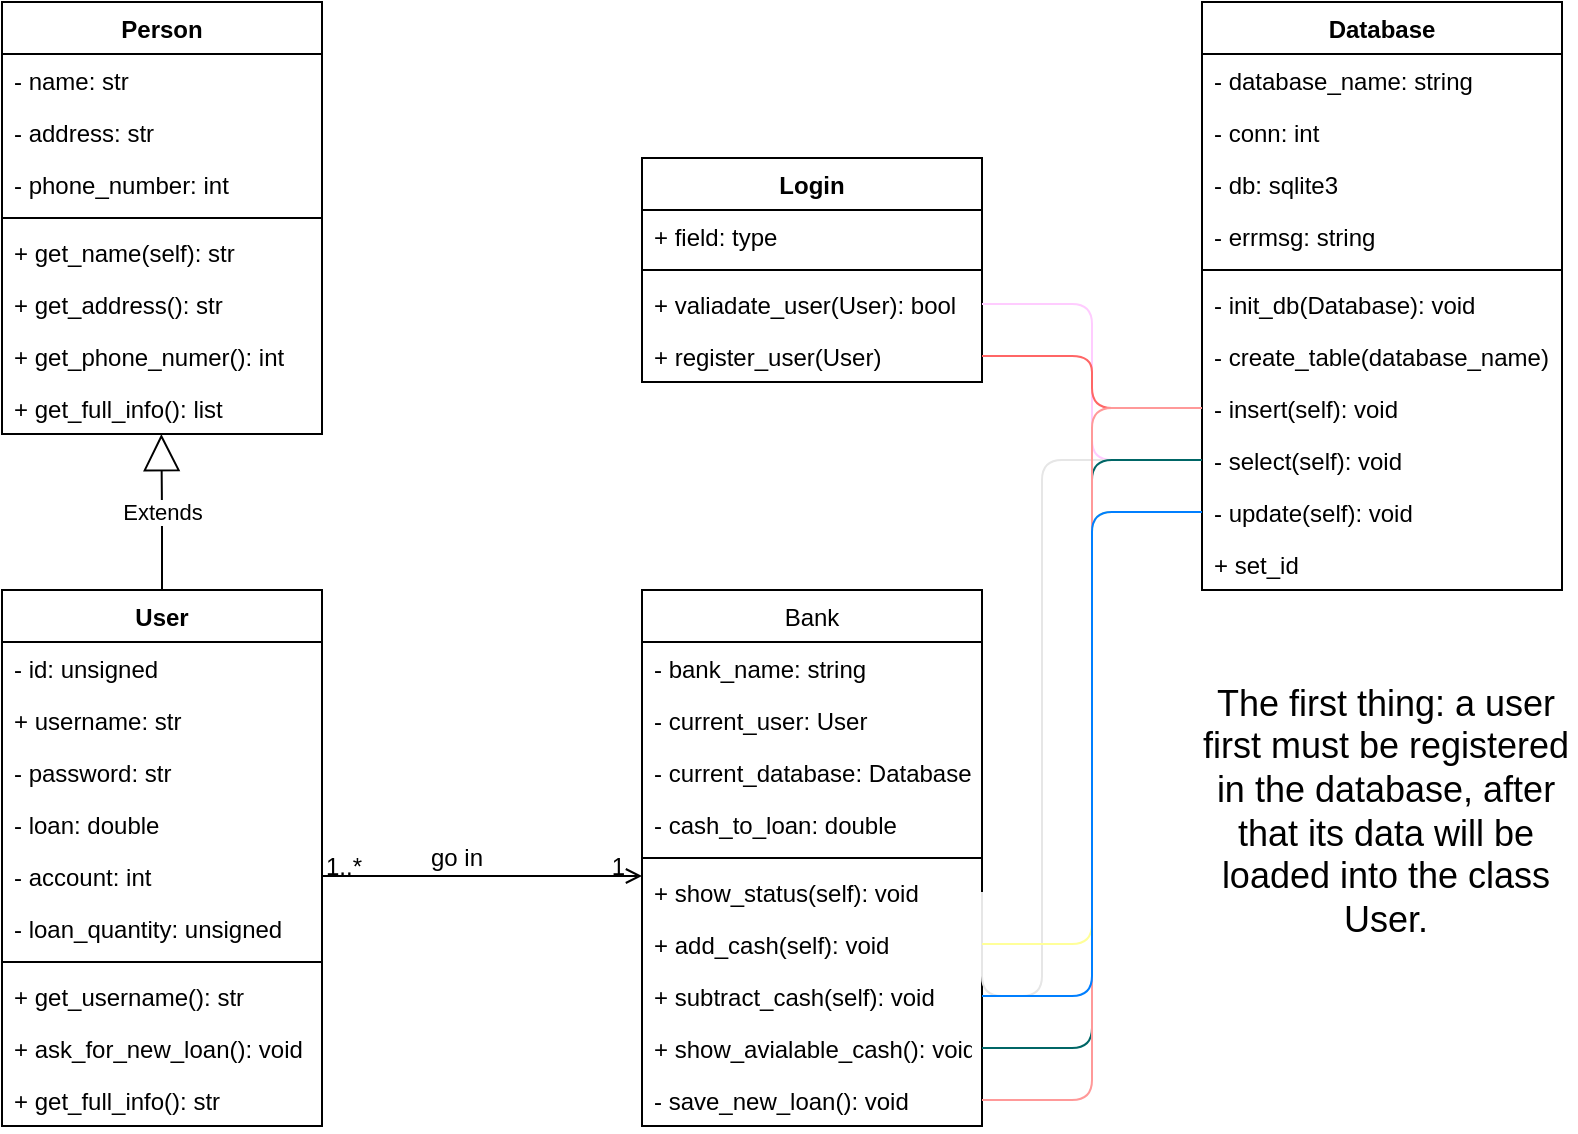 <mxfile>
    <diagram id="C5RBs43oDa-KdzZeNtuy" name="UML">
        <mxGraphModel dx="1054" dy="465" grid="1" gridSize="10" guides="1" tooltips="1" connect="1" arrows="1" fold="1" page="1" pageScale="1" pageWidth="827" pageHeight="1169" math="0" shadow="0">
            <root>
                <mxCell id="WIyWlLk6GJQsqaUBKTNV-0"/>
                <mxCell id="WIyWlLk6GJQsqaUBKTNV-1" parent="WIyWlLk6GJQsqaUBKTNV-0"/>
                <mxCell id="zkfFHV4jXpPFQw0GAbJ--17" value="Bank" style="swimlane;fontStyle=0;align=center;verticalAlign=top;childLayout=stackLayout;horizontal=1;startSize=26;horizontalStack=0;resizeParent=1;resizeLast=0;collapsible=1;marginBottom=0;rounded=0;shadow=0;strokeWidth=1;" parent="WIyWlLk6GJQsqaUBKTNV-1" vertex="1">
                    <mxGeometry x="360" y="334" width="170" height="268" as="geometry">
                        <mxRectangle x="550" y="140" width="160" height="26" as="alternateBounds"/>
                    </mxGeometry>
                </mxCell>
                <mxCell id="zkfFHV4jXpPFQw0GAbJ--18" value="- bank_name: string" style="text;align=left;verticalAlign=top;spacingLeft=4;spacingRight=4;overflow=hidden;rotatable=0;points=[[0,0.5],[1,0.5]];portConstraint=eastwest;" parent="zkfFHV4jXpPFQw0GAbJ--17" vertex="1">
                    <mxGeometry y="26" width="170" height="26" as="geometry"/>
                </mxCell>
                <mxCell id="zkfFHV4jXpPFQw0GAbJ--19" value="- current_user: User" style="text;align=left;verticalAlign=top;spacingLeft=4;spacingRight=4;overflow=hidden;rotatable=0;points=[[0,0.5],[1,0.5]];portConstraint=eastwest;rounded=0;shadow=0;html=0;" parent="zkfFHV4jXpPFQw0GAbJ--17" vertex="1">
                    <mxGeometry y="52" width="170" height="26" as="geometry"/>
                </mxCell>
                <mxCell id="34" value="- current_database: Database" style="text;strokeColor=none;fillColor=none;align=left;verticalAlign=top;spacingLeft=4;spacingRight=4;overflow=hidden;rotatable=0;points=[[0,0.5],[1,0.5]];portConstraint=eastwest;" vertex="1" parent="zkfFHV4jXpPFQw0GAbJ--17">
                    <mxGeometry y="78" width="170" height="26" as="geometry"/>
                </mxCell>
                <mxCell id="zkfFHV4jXpPFQw0GAbJ--20" value="- cash_to_loan: double" style="text;align=left;verticalAlign=top;spacingLeft=4;spacingRight=4;overflow=hidden;rotatable=0;points=[[0,0.5],[1,0.5]];portConstraint=eastwest;rounded=0;shadow=0;html=0;" parent="zkfFHV4jXpPFQw0GAbJ--17" vertex="1">
                    <mxGeometry y="104" width="170" height="26" as="geometry"/>
                </mxCell>
                <mxCell id="zkfFHV4jXpPFQw0GAbJ--23" value="" style="line;html=1;strokeWidth=1;align=left;verticalAlign=middle;spacingTop=-1;spacingLeft=3;spacingRight=3;rotatable=0;labelPosition=right;points=[];portConstraint=eastwest;" parent="zkfFHV4jXpPFQw0GAbJ--17" vertex="1">
                    <mxGeometry y="130" width="170" height="8" as="geometry"/>
                </mxCell>
                <mxCell id="3" value="+ show_status(self): void" style="text;strokeColor=none;fillColor=none;align=left;verticalAlign=top;spacingLeft=4;spacingRight=4;overflow=hidden;rotatable=0;points=[[0,0.5],[1,0.5]];portConstraint=eastwest;" parent="zkfFHV4jXpPFQw0GAbJ--17" vertex="1">
                    <mxGeometry y="138" width="170" height="26" as="geometry"/>
                </mxCell>
                <mxCell id="2" value="+ add_cash(self): void" style="text;strokeColor=none;fillColor=none;align=left;verticalAlign=top;spacingLeft=4;spacingRight=4;overflow=hidden;rotatable=0;points=[[0,0.5],[1,0.5]];portConstraint=eastwest;" parent="zkfFHV4jXpPFQw0GAbJ--17" vertex="1">
                    <mxGeometry y="164" width="170" height="26" as="geometry"/>
                </mxCell>
                <mxCell id="1" value="+ subtract_cash(self): void" style="text;strokeColor=none;fillColor=none;align=left;verticalAlign=top;spacingLeft=4;spacingRight=4;overflow=hidden;rotatable=0;points=[[0,0.5],[1,0.5]];portConstraint=eastwest;" parent="zkfFHV4jXpPFQw0GAbJ--17" vertex="1">
                    <mxGeometry y="190" width="170" height="26" as="geometry"/>
                </mxCell>
                <mxCell id="d9v_KxIG_IaCyALXlLn7-10" value="+ show_avialable_cash(): void" style="text;strokeColor=none;fillColor=none;align=left;verticalAlign=top;spacingLeft=4;spacingRight=4;overflow=hidden;rotatable=0;points=[[0,0.5],[1,0.5]];portConstraint=eastwest;" parent="zkfFHV4jXpPFQw0GAbJ--17" vertex="1">
                    <mxGeometry y="216" width="170" height="26" as="geometry"/>
                </mxCell>
                <mxCell id="d9v_KxIG_IaCyALXlLn7-3" value="- save_new_loan(): void" style="text;align=left;verticalAlign=top;spacingLeft=4;spacingRight=4;overflow=hidden;rotatable=0;points=[[0,0.5],[1,0.5]];portConstraint=eastwest;" parent="zkfFHV4jXpPFQw0GAbJ--17" vertex="1">
                    <mxGeometry y="242" width="170" height="26" as="geometry"/>
                </mxCell>
                <mxCell id="zkfFHV4jXpPFQw0GAbJ--26" value="" style="endArrow=open;shadow=0;strokeWidth=1;rounded=0;endFill=1;edgeStyle=elbowEdgeStyle;elbow=vertical;exitX=1;exitY=0.5;exitDx=0;exitDy=0;" parent="WIyWlLk6GJQsqaUBKTNV-1" source="zkfFHV4jXpPFQw0GAbJ--3" target="zkfFHV4jXpPFQw0GAbJ--17" edge="1">
                    <mxGeometry x="0.5" y="41" relative="1" as="geometry">
                        <mxPoint x="210" y="507" as="sourcePoint"/>
                        <mxPoint x="530" y="390.1" as="targetPoint"/>
                        <mxPoint x="-40" y="32" as="offset"/>
                    </mxGeometry>
                </mxCell>
                <mxCell id="zkfFHV4jXpPFQw0GAbJ--27" value="1..*" style="resizable=0;align=left;verticalAlign=bottom;labelBackgroundColor=none;fontSize=12;" parent="zkfFHV4jXpPFQw0GAbJ--26" connectable="0" vertex="1">
                    <mxGeometry x="-1" relative="1" as="geometry">
                        <mxPoint y="4" as="offset"/>
                    </mxGeometry>
                </mxCell>
                <mxCell id="zkfFHV4jXpPFQw0GAbJ--28" value="1" style="resizable=0;align=right;verticalAlign=bottom;labelBackgroundColor=none;fontSize=12;" parent="zkfFHV4jXpPFQw0GAbJ--26" connectable="0" vertex="1">
                    <mxGeometry x="1" relative="1" as="geometry">
                        <mxPoint x="-7" y="4" as="offset"/>
                    </mxGeometry>
                </mxCell>
                <mxCell id="zkfFHV4jXpPFQw0GAbJ--29" value="go in" style="text;html=1;resizable=0;points=[];;align=center;verticalAlign=middle;labelBackgroundColor=none;rounded=0;shadow=0;strokeWidth=1;fontSize=12;" parent="zkfFHV4jXpPFQw0GAbJ--26" vertex="1" connectable="0">
                    <mxGeometry x="0.5" y="49" relative="1" as="geometry">
                        <mxPoint x="-53" y="40" as="offset"/>
                    </mxGeometry>
                </mxCell>
                <mxCell id="4" value="Login" style="swimlane;fontStyle=1;align=center;verticalAlign=top;childLayout=stackLayout;horizontal=1;startSize=26;horizontalStack=0;resizeParent=1;resizeParentMax=0;resizeLast=0;collapsible=1;marginBottom=0;" parent="WIyWlLk6GJQsqaUBKTNV-1" vertex="1">
                    <mxGeometry x="360" y="118" width="170" height="112" as="geometry"/>
                </mxCell>
                <mxCell id="5" value="+ field: type" style="text;strokeColor=none;fillColor=none;align=left;verticalAlign=top;spacingLeft=4;spacingRight=4;overflow=hidden;rotatable=0;points=[[0,0.5],[1,0.5]];portConstraint=eastwest;" parent="4" vertex="1">
                    <mxGeometry y="26" width="170" height="26" as="geometry"/>
                </mxCell>
                <mxCell id="6" value="" style="line;strokeWidth=1;fillColor=none;align=left;verticalAlign=middle;spacingTop=-1;spacingLeft=3;spacingRight=3;rotatable=0;labelPosition=right;points=[];portConstraint=eastwest;" parent="4" vertex="1">
                    <mxGeometry y="52" width="170" height="8" as="geometry"/>
                </mxCell>
                <mxCell id="7" value="+ valiadate_user(User): bool" style="text;strokeColor=none;fillColor=none;align=left;verticalAlign=top;spacingLeft=4;spacingRight=4;overflow=hidden;rotatable=0;points=[[0,0.5],[1,0.5]];portConstraint=eastwest;" parent="4" vertex="1">
                    <mxGeometry y="60" width="170" height="26" as="geometry"/>
                </mxCell>
                <mxCell id="12" value="+ register_user(User)" style="text;strokeColor=none;fillColor=none;align=left;verticalAlign=top;spacingLeft=4;spacingRight=4;overflow=hidden;rotatable=0;points=[[0,0.5],[1,0.5]];portConstraint=eastwest;" parent="4" vertex="1">
                    <mxGeometry y="86" width="170" height="26" as="geometry"/>
                </mxCell>
                <mxCell id="8" value="Database" style="swimlane;fontStyle=1;align=center;verticalAlign=top;childLayout=stackLayout;horizontal=1;startSize=26;horizontalStack=0;resizeParent=1;resizeParentMax=0;resizeLast=0;collapsible=1;marginBottom=0;" parent="WIyWlLk6GJQsqaUBKTNV-1" vertex="1">
                    <mxGeometry x="640" y="40" width="180" height="294" as="geometry"/>
                </mxCell>
                <mxCell id="9" value="- database_name: string" style="text;strokeColor=none;fillColor=none;align=left;verticalAlign=top;spacingLeft=4;spacingRight=4;overflow=hidden;rotatable=0;points=[[0,0.5],[1,0.5]];portConstraint=eastwest;" parent="8" vertex="1">
                    <mxGeometry y="26" width="180" height="26" as="geometry"/>
                </mxCell>
                <mxCell id="16" value="- conn: int" style="text;strokeColor=none;fillColor=none;align=left;verticalAlign=top;spacingLeft=4;spacingRight=4;overflow=hidden;rotatable=0;points=[[0,0.5],[1,0.5]];portConstraint=eastwest;" parent="8" vertex="1">
                    <mxGeometry y="52" width="180" height="26" as="geometry"/>
                </mxCell>
                <mxCell id="17" value="- db: sqlite3" style="text;strokeColor=none;fillColor=none;align=left;verticalAlign=top;spacingLeft=4;spacingRight=4;overflow=hidden;rotatable=0;points=[[0,0.5],[1,0.5]];portConstraint=eastwest;" parent="8" vertex="1">
                    <mxGeometry y="78" width="180" height="26" as="geometry"/>
                </mxCell>
                <mxCell id="18" value="- errmsg: string" style="text;strokeColor=none;fillColor=none;align=left;verticalAlign=top;spacingLeft=4;spacingRight=4;overflow=hidden;rotatable=0;points=[[0,0.5],[1,0.5]];portConstraint=eastwest;" parent="8" vertex="1">
                    <mxGeometry y="104" width="180" height="26" as="geometry"/>
                </mxCell>
                <mxCell id="10" value="" style="line;strokeWidth=1;fillColor=none;align=left;verticalAlign=middle;spacingTop=-1;spacingLeft=3;spacingRight=3;rotatable=0;labelPosition=right;points=[];portConstraint=eastwest;" parent="8" vertex="1">
                    <mxGeometry y="130" width="180" height="8" as="geometry"/>
                </mxCell>
                <mxCell id="11" value="- init_db(Database): void" style="text;strokeColor=none;fillColor=none;align=left;verticalAlign=top;spacingLeft=4;spacingRight=4;overflow=hidden;rotatable=0;points=[[0,0.5],[1,0.5]];portConstraint=eastwest;" parent="8" vertex="1">
                    <mxGeometry y="138" width="180" height="26" as="geometry"/>
                </mxCell>
                <mxCell id="23" value="- create_table(database_name)" style="text;strokeColor=none;fillColor=none;align=left;verticalAlign=top;spacingLeft=4;spacingRight=4;overflow=hidden;rotatable=0;points=[[0,0.5],[1,0.5]];portConstraint=eastwest;" parent="8" vertex="1">
                    <mxGeometry y="164" width="180" height="26" as="geometry"/>
                </mxCell>
                <mxCell id="19" value="- insert(self): void" style="text;strokeColor=none;fillColor=none;align=left;verticalAlign=top;spacingLeft=4;spacingRight=4;overflow=hidden;rotatable=0;points=[[0,0.5],[1,0.5]];portConstraint=eastwest;" parent="8" vertex="1">
                    <mxGeometry y="190" width="180" height="26" as="geometry"/>
                </mxCell>
                <mxCell id="20" value="- select(self): void" style="text;strokeColor=none;fillColor=none;align=left;verticalAlign=top;spacingLeft=4;spacingRight=4;overflow=hidden;rotatable=0;points=[[0,0.5],[1,0.5]];portConstraint=eastwest;" parent="8" vertex="1">
                    <mxGeometry y="216" width="180" height="26" as="geometry"/>
                </mxCell>
                <mxCell id="21" value="- update(self): void" style="text;strokeColor=none;fillColor=none;align=left;verticalAlign=top;spacingLeft=4;spacingRight=4;overflow=hidden;rotatable=0;points=[[0,0.5],[1,0.5]];portConstraint=eastwest;" parent="8" vertex="1">
                    <mxGeometry y="242" width="180" height="26" as="geometry"/>
                </mxCell>
                <mxCell id="31" value="+ set_id" style="text;strokeColor=none;fillColor=none;align=left;verticalAlign=top;spacingLeft=4;spacingRight=4;overflow=hidden;rotatable=0;points=[[0,0.5],[1,0.5]];portConstraint=eastwest;" parent="8" vertex="1">
                    <mxGeometry y="268" width="180" height="26" as="geometry"/>
                </mxCell>
                <mxCell id="22" value="" style="endArrow=none;html=1;entryX=1;entryY=0.5;entryDx=0;entryDy=0;exitX=0;exitY=0.5;exitDx=0;exitDy=0;strokeColor=#FFCCFF;edgeStyle=orthogonalEdgeStyle;elbow=vertical;" parent="WIyWlLk6GJQsqaUBKTNV-1" source="20" target="7" edge="1">
                    <mxGeometry width="50" height="50" relative="1" as="geometry">
                        <mxPoint x="390" y="600" as="sourcePoint"/>
                        <mxPoint x="440" y="550" as="targetPoint"/>
                    </mxGeometry>
                </mxCell>
                <mxCell id="24" value="" style="endArrow=none;html=1;exitX=0;exitY=0.5;exitDx=0;exitDy=0;entryX=1;entryY=0.5;entryDx=0;entryDy=0;strokeColor=#FF6666;edgeStyle=orthogonalEdgeStyle;elbow=vertical;" parent="WIyWlLk6GJQsqaUBKTNV-1" source="19" target="12" edge="1">
                    <mxGeometry width="50" height="50" relative="1" as="geometry">
                        <mxPoint x="600" y="785" as="sourcePoint"/>
                        <mxPoint x="640" y="427.1" as="targetPoint"/>
                    </mxGeometry>
                </mxCell>
                <mxCell id="d5ukzWjemIspLH6k9mYA-24" value="Person" style="swimlane;fontStyle=1;align=center;verticalAlign=top;childLayout=stackLayout;horizontal=1;startSize=26;horizontalStack=0;resizeParent=1;resizeParentMax=0;resizeLast=0;collapsible=1;marginBottom=0;" parent="WIyWlLk6GJQsqaUBKTNV-1" vertex="1">
                    <mxGeometry x="40" y="40" width="160" height="216" as="geometry"/>
                </mxCell>
                <mxCell id="d5ukzWjemIspLH6k9mYA-25" value="- name: str" style="text;strokeColor=none;fillColor=none;align=left;verticalAlign=top;spacingLeft=4;spacingRight=4;overflow=hidden;rotatable=0;points=[[0,0.5],[1,0.5]];portConstraint=eastwest;" parent="d5ukzWjemIspLH6k9mYA-24" vertex="1">
                    <mxGeometry y="26" width="160" height="26" as="geometry"/>
                </mxCell>
                <mxCell id="d5ukzWjemIspLH6k9mYA-34" value="- address: str" style="text;strokeColor=none;fillColor=none;align=left;verticalAlign=top;spacingLeft=4;spacingRight=4;overflow=hidden;rotatable=0;points=[[0,0.5],[1,0.5]];portConstraint=eastwest;" parent="d5ukzWjemIspLH6k9mYA-24" vertex="1">
                    <mxGeometry y="52" width="160" height="26" as="geometry"/>
                </mxCell>
                <mxCell id="d5ukzWjemIspLH6k9mYA-35" value="- phone_number: int" style="text;strokeColor=none;fillColor=none;align=left;verticalAlign=top;spacingLeft=4;spacingRight=4;overflow=hidden;rotatable=0;points=[[0,0.5],[1,0.5]];portConstraint=eastwest;" parent="d5ukzWjemIspLH6k9mYA-24" vertex="1">
                    <mxGeometry y="78" width="160" height="26" as="geometry"/>
                </mxCell>
                <mxCell id="d5ukzWjemIspLH6k9mYA-26" value="" style="line;strokeWidth=1;fillColor=none;align=left;verticalAlign=middle;spacingTop=-1;spacingLeft=3;spacingRight=3;rotatable=0;labelPosition=right;points=[];portConstraint=eastwest;" parent="d5ukzWjemIspLH6k9mYA-24" vertex="1">
                    <mxGeometry y="104" width="160" height="8" as="geometry"/>
                </mxCell>
                <mxCell id="d5ukzWjemIspLH6k9mYA-27" value="+ get_name(self): str" style="text;strokeColor=none;fillColor=none;align=left;verticalAlign=top;spacingLeft=4;spacingRight=4;overflow=hidden;rotatable=0;points=[[0,0.5],[1,0.5]];portConstraint=eastwest;" parent="d5ukzWjemIspLH6k9mYA-24" vertex="1">
                    <mxGeometry y="112" width="160" height="26" as="geometry"/>
                </mxCell>
                <mxCell id="d5ukzWjemIspLH6k9mYA-36" value="+ get_address(): str" style="text;strokeColor=none;fillColor=none;align=left;verticalAlign=top;spacingLeft=4;spacingRight=4;overflow=hidden;rotatable=0;points=[[0,0.5],[1,0.5]];portConstraint=eastwest;" parent="d5ukzWjemIspLH6k9mYA-24" vertex="1">
                    <mxGeometry y="138" width="160" height="26" as="geometry"/>
                </mxCell>
                <mxCell id="d5ukzWjemIspLH6k9mYA-37" value="+ get_phone_numer(): int" style="text;strokeColor=none;fillColor=none;align=left;verticalAlign=top;spacingLeft=4;spacingRight=4;overflow=hidden;rotatable=0;points=[[0,0.5],[1,0.5]];portConstraint=eastwest;" parent="d5ukzWjemIspLH6k9mYA-24" vertex="1">
                    <mxGeometry y="164" width="160" height="26" as="geometry"/>
                </mxCell>
                <mxCell id="d5ukzWjemIspLH6k9mYA-38" value="+ get_full_info(): list" style="text;strokeColor=none;fillColor=none;align=left;verticalAlign=top;spacingLeft=4;spacingRight=4;overflow=hidden;rotatable=0;points=[[0,0.5],[1,0.5]];portConstraint=eastwest;" parent="d5ukzWjemIspLH6k9mYA-24" vertex="1">
                    <mxGeometry y="190" width="160" height="26" as="geometry"/>
                </mxCell>
                <mxCell id="d5ukzWjemIspLH6k9mYA-28" value="User" style="swimlane;fontStyle=1;align=center;verticalAlign=top;childLayout=stackLayout;horizontal=1;startSize=26;horizontalStack=0;resizeParent=1;resizeParentMax=0;resizeLast=0;collapsible=1;marginBottom=0;" parent="WIyWlLk6GJQsqaUBKTNV-1" vertex="1">
                    <mxGeometry x="40" y="334" width="160" height="268" as="geometry"/>
                </mxCell>
                <mxCell id="d9v_KxIG_IaCyALXlLn7-18" value="- id: unsigned" style="text;align=left;verticalAlign=top;spacingLeft=4;spacingRight=4;overflow=hidden;rotatable=0;points=[[0,0.5],[1,0.5]];portConstraint=eastwest;" parent="d5ukzWjemIspLH6k9mYA-28" vertex="1">
                    <mxGeometry y="26" width="160" height="26" as="geometry"/>
                </mxCell>
                <mxCell id="d5ukzWjemIspLH6k9mYA-29" value="+ username: str" style="text;strokeColor=none;fillColor=none;align=left;verticalAlign=top;spacingLeft=4;spacingRight=4;overflow=hidden;rotatable=0;points=[[0,0.5],[1,0.5]];portConstraint=eastwest;" parent="d5ukzWjemIspLH6k9mYA-28" vertex="1">
                    <mxGeometry y="52" width="160" height="26" as="geometry"/>
                </mxCell>
                <mxCell id="d5ukzWjemIspLH6k9mYA-39" value="- password: str" style="text;strokeColor=none;fillColor=none;align=left;verticalAlign=top;spacingLeft=4;spacingRight=4;overflow=hidden;rotatable=0;points=[[0,0.5],[1,0.5]];portConstraint=eastwest;" parent="d5ukzWjemIspLH6k9mYA-28" vertex="1">
                    <mxGeometry y="78" width="160" height="26" as="geometry"/>
                </mxCell>
                <mxCell id="d9v_KxIG_IaCyALXlLn7-2" value="- loan: double" style="text;align=left;verticalAlign=top;spacingLeft=4;spacingRight=4;overflow=hidden;rotatable=0;points=[[0,0.5],[1,0.5]];portConstraint=eastwest;rounded=0;shadow=0;html=0;" parent="d5ukzWjemIspLH6k9mYA-28" vertex="1">
                    <mxGeometry y="104" width="160" height="26" as="geometry"/>
                </mxCell>
                <mxCell id="zkfFHV4jXpPFQw0GAbJ--3" value="- account: int" style="text;align=left;verticalAlign=top;spacingLeft=4;spacingRight=4;overflow=hidden;rotatable=0;points=[[0,0.5],[1,0.5]];portConstraint=eastwest;rounded=0;shadow=0;html=0;" parent="d5ukzWjemIspLH6k9mYA-28" vertex="1">
                    <mxGeometry y="130" width="160" height="26" as="geometry"/>
                </mxCell>
                <mxCell id="0" value="- loan_quantity: unsigned" style="text;strokeColor=none;fillColor=none;align=left;verticalAlign=top;spacingLeft=4;spacingRight=4;overflow=hidden;rotatable=0;points=[[0,0.5],[1,0.5]];portConstraint=eastwest;" parent="d5ukzWjemIspLH6k9mYA-28" vertex="1">
                    <mxGeometry y="156" width="160" height="26" as="geometry"/>
                </mxCell>
                <mxCell id="d5ukzWjemIspLH6k9mYA-30" value="" style="line;strokeWidth=1;fillColor=none;align=left;verticalAlign=middle;spacingTop=-1;spacingLeft=3;spacingRight=3;rotatable=0;labelPosition=right;points=[];portConstraint=eastwest;" parent="d5ukzWjemIspLH6k9mYA-28" vertex="1">
                    <mxGeometry y="182" width="160" height="8" as="geometry"/>
                </mxCell>
                <mxCell id="d5ukzWjemIspLH6k9mYA-31" value="+ get_username(): str" style="text;strokeColor=none;fillColor=none;align=left;verticalAlign=top;spacingLeft=4;spacingRight=4;overflow=hidden;rotatable=0;points=[[0,0.5],[1,0.5]];portConstraint=eastwest;" parent="d5ukzWjemIspLH6k9mYA-28" vertex="1">
                    <mxGeometry y="190" width="160" height="26" as="geometry"/>
                </mxCell>
                <mxCell id="d9v_KxIG_IaCyALXlLn7-6" value="+ ask_for_new_loan(): void" style="text;align=left;verticalAlign=top;spacingLeft=4;spacingRight=4;overflow=hidden;rotatable=0;points=[[0,0.5],[1,0.5]];portConstraint=eastwest;" parent="d5ukzWjemIspLH6k9mYA-28" vertex="1">
                    <mxGeometry y="216" width="160" height="26" as="geometry"/>
                </mxCell>
                <mxCell id="d5ukzWjemIspLH6k9mYA-40" value="+ get_full_info(): str" style="text;strokeColor=none;fillColor=none;align=left;verticalAlign=top;spacingLeft=4;spacingRight=4;overflow=hidden;rotatable=0;points=[[0,0.5],[1,0.5]];portConstraint=eastwest;" parent="d5ukzWjemIspLH6k9mYA-28" vertex="1">
                    <mxGeometry y="242" width="160" height="26" as="geometry"/>
                </mxCell>
                <mxCell id="d5ukzWjemIspLH6k9mYA-33" value="Extends" style="endArrow=block;endSize=16;endFill=0;html=1;exitX=0.5;exitY=0;exitDx=0;exitDy=0;entryX=0.498;entryY=1.001;entryDx=0;entryDy=0;entryPerimeter=0;edgeStyle=orthogonalEdgeStyle;elbow=vertical;" parent="WIyWlLk6GJQsqaUBKTNV-1" source="d5ukzWjemIspLH6k9mYA-28" target="d5ukzWjemIspLH6k9mYA-38" edge="1">
                    <mxGeometry width="160" relative="1" as="geometry">
                        <mxPoint x="135.0" y="328.1" as="sourcePoint"/>
                        <mxPoint x="135.92" y="255.714" as="targetPoint"/>
                    </mxGeometry>
                </mxCell>
                <mxCell id="26" value="" style="endArrow=none;html=1;exitX=1;exitY=0.5;exitDx=0;exitDy=0;entryX=0;entryY=0.5;entryDx=0;entryDy=0;edgeStyle=orthogonalEdgeStyle;strokeColor=#E6E6E6;" parent="WIyWlLk6GJQsqaUBKTNV-1" source="3" target="20" edge="1">
                    <mxGeometry width="50" height="50" relative="1" as="geometry">
                        <mxPoint x="600" y="470" as="sourcePoint"/>
                        <mxPoint x="650" y="420" as="targetPoint"/>
                        <Array as="points">
                            <mxPoint x="560" y="537"/>
                            <mxPoint x="560" y="269"/>
                        </Array>
                    </mxGeometry>
                </mxCell>
                <mxCell id="27" value="" style="endArrow=none;html=1;exitX=1;exitY=0.5;exitDx=0;exitDy=0;entryX=0;entryY=0.5;entryDx=0;entryDy=0;edgeStyle=orthogonalEdgeStyle;strokeColor=#FFFF99;" parent="WIyWlLk6GJQsqaUBKTNV-1" source="2" target="21" edge="1">
                    <mxGeometry width="50" height="50" relative="1" as="geometry">
                        <mxPoint x="650" y="500" as="sourcePoint"/>
                        <mxPoint x="700" y="450" as="targetPoint"/>
                    </mxGeometry>
                </mxCell>
                <mxCell id="28" value="" style="endArrow=none;html=1;exitX=1;exitY=0.5;exitDx=0;exitDy=0;entryX=0;entryY=0.5;entryDx=0;entryDy=0;edgeStyle=orthogonalEdgeStyle;strokeColor=#006666;" parent="WIyWlLk6GJQsqaUBKTNV-1" source="d9v_KxIG_IaCyALXlLn7-10" target="20" edge="1">
                    <mxGeometry width="50" height="50" relative="1" as="geometry">
                        <mxPoint x="680" y="570" as="sourcePoint"/>
                        <mxPoint x="730" y="520" as="targetPoint"/>
                    </mxGeometry>
                </mxCell>
                <mxCell id="29" value="" style="endArrow=none;html=1;exitX=1;exitY=0.5;exitDx=0;exitDy=0;entryX=0;entryY=0.5;entryDx=0;entryDy=0;edgeStyle=orthogonalEdgeStyle;strokeColor=#FF9999;" parent="WIyWlLk6GJQsqaUBKTNV-1" source="d9v_KxIG_IaCyALXlLn7-3" target="19" edge="1">
                    <mxGeometry width="50" height="50" relative="1" as="geometry">
                        <mxPoint x="660" y="690" as="sourcePoint"/>
                        <mxPoint x="710" y="640" as="targetPoint"/>
                    </mxGeometry>
                </mxCell>
                <mxCell id="30" value="" style="endArrow=none;html=1;exitX=1;exitY=0.5;exitDx=0;exitDy=0;entryX=0;entryY=0.5;entryDx=0;entryDy=0;edgeStyle=orthogonalEdgeStyle;strokeColor=#007FFF;" parent="WIyWlLk6GJQsqaUBKTNV-1" source="1" target="21" edge="1">
                    <mxGeometry width="50" height="50" relative="1" as="geometry">
                        <mxPoint x="750" y="650" as="sourcePoint"/>
                        <mxPoint x="800" y="600" as="targetPoint"/>
                    </mxGeometry>
                </mxCell>
                <mxCell id="33" value="&lt;font style=&quot;font-size: 18px&quot;&gt;The first thing: a user first must be registered in the database, after that its data will be loaded into the class User.&lt;/font&gt;" style="text;html=1;strokeColor=none;fillColor=none;align=center;verticalAlign=middle;whiteSpace=wrap;rounded=0;" parent="WIyWlLk6GJQsqaUBKTNV-1" vertex="1">
                    <mxGeometry x="637" y="380" width="190" height="130" as="geometry"/>
                </mxCell>
            </root>
        </mxGraphModel>
    </diagram>
    <diagram id="Yv4DUbc0BsLuwM5A2ZuV" name="GUI">
        &#xa;        &#xa;        &#xa;        &#xa;&#xa;&#xa;&#xa;
        <mxGraphModel dx="1054" dy="465" grid="1" gridSize="10" guides="1" tooltips="1" connect="1" arrows="1" fold="1" page="1" pageScale="1" pageWidth="850" pageHeight="1100" math="0" shadow="0">
            &#xa;            &#xa;            &#xa;            &#xa;&#xa;&#xa;&#xa;
            <root>
                &#xa;                &#xa;                &#xa;                &#xa;&#xa;&#xa;&#xa;
                <mxCell id="b-PSgQge5PIT5qciGYAW-0"/>
                &#xa;                &#xa;                &#xa;                &#xa;&#xa;&#xa;&#xa;
                <mxCell id="b-PSgQge5PIT5qciGYAW-1" parent="b-PSgQge5PIT5qciGYAW-0"/>
                &#xa;                &#xa;                &#xa;                &#xa;&#xa;&#xa;&#xa;
                <mxCell id="b-PSgQge5PIT5qciGYAW-2" value="" style="whiteSpace=wrap;html=1;aspect=fixed;" parent="b-PSgQge5PIT5qciGYAW-1" vertex="1">
                    &#xa;                    &#xa;                    &#xa;                    &#xa;&#xa;&#xa;&#xa;
                    <mxGeometry x="255" width="340" height="340" as="geometry"/>
                    &#xa;                    &#xa;                    &#xa;                    &#xa;&#xa;&#xa;&#xa;
                </mxCell>
                &#xa;                &#xa;                &#xa;                &#xa;&#xa;&#xa;&#xa;
                <mxCell id="b-PSgQge5PIT5qciGYAW-3" value="&lt;font style=&quot;font-size: 14px&quot;&gt;&lt;b&gt;Menu&lt;/b&gt;&lt;/font&gt;" style="text;html=1;strokeColor=none;fillColor=none;align=center;verticalAlign=middle;whiteSpace=wrap;rounded=0;" parent="b-PSgQge5PIT5qciGYAW-1" vertex="1">
                    &#xa;                    &#xa;                    &#xa;                    &#xa;&#xa;&#xa;&#xa;
                    <mxGeometry x="405" width="40" height="20" as="geometry"/>
                    &#xa;                    &#xa;                    &#xa;                    &#xa;&#xa;&#xa;&#xa;
                </mxCell>
                &#xa;                &#xa;                &#xa;                &#xa;&#xa;&#xa;&#xa;
                <mxCell id="b-PSgQge5PIT5qciGYAW-4" value="Text" style="text;html=1;strokeColor=none;fillColor=none;align=center;verticalAlign=middle;whiteSpace=wrap;rounded=0;" parent="b-PSgQge5PIT5qciGYAW-1" vertex="1">
                    &#xa;                    &#xa;                    &#xa;                    &#xa;&#xa;&#xa;&#xa;
                    <mxGeometry x="405" y="40" width="40" height="20" as="geometry"/>
                    &#xa;                    &#xa;                    &#xa;                    &#xa;&#xa;&#xa;&#xa;
                </mxCell>
                &#xa;                &#xa;                &#xa;                &#xa;&#xa;&#xa;&#xa;
                <mxCell id="b-PSgQge5PIT5qciGYAW-5" value="Text" style="text;html=1;strokeColor=none;fillColor=none;align=center;verticalAlign=middle;whiteSpace=wrap;rounded=0;" parent="b-PSgQge5PIT5qciGYAW-1" vertex="1">
                    &#xa;                    &#xa;                    &#xa;                    &#xa;&#xa;&#xa;&#xa;
                    <mxGeometry x="405" y="80" width="40" height="20" as="geometry"/>
                    &#xa;                    &#xa;                    &#xa;                    &#xa;&#xa;&#xa;&#xa;
                </mxCell>
                &#xa;                &#xa;                &#xa;                &#xa;&#xa;&#xa;&#xa;
                <mxCell id="b-PSgQge5PIT5qciGYAW-6" value="Text" style="text;html=1;strokeColor=none;fillColor=none;align=center;verticalAlign=middle;whiteSpace=wrap;rounded=0;" parent="b-PSgQge5PIT5qciGYAW-1" vertex="1">
                    &#xa;                    &#xa;                    &#xa;                    &#xa;&#xa;&#xa;&#xa;
                    <mxGeometry x="405" y="120" width="40" height="20" as="geometry"/>
                    &#xa;                    &#xa;                    &#xa;                    &#xa;&#xa;&#xa;&#xa;
                </mxCell>
                &#xa;                &#xa;                &#xa;                &#xa;&#xa;&#xa;&#xa;
                <mxCell id="b-PSgQge5PIT5qciGYAW-8" value="Text" style="text;html=1;strokeColor=none;fillColor=none;align=center;verticalAlign=middle;whiteSpace=wrap;rounded=0;" parent="b-PSgQge5PIT5qciGYAW-1" vertex="1">
                    &#xa;                    &#xa;                    &#xa;                    &#xa;&#xa;&#xa;&#xa;
                    <mxGeometry x="405" y="160" width="40" height="20" as="geometry"/>
                    &#xa;                    &#xa;                    &#xa;                    &#xa;&#xa;&#xa;&#xa;
                </mxCell>
                &#xa;                &#xa;                &#xa;                &#xa;&#xa;&#xa;&#xa;
                <mxCell id="b-PSgQge5PIT5qciGYAW-9" value="Text" style="text;html=1;strokeColor=none;fillColor=none;align=center;verticalAlign=middle;whiteSpace=wrap;rounded=0;" parent="b-PSgQge5PIT5qciGYAW-1" vertex="1">
                    &#xa;                    &#xa;                    &#xa;                    &#xa;&#xa;&#xa;&#xa;
                    <mxGeometry x="405" y="200" width="40" height="20" as="geometry"/>
                    &#xa;                    &#xa;                    &#xa;                    &#xa;&#xa;&#xa;&#xa;
                </mxCell>
                &#xa;                &#xa;                &#xa;                &#xa;&#xa;&#xa;&#xa;
                <mxCell id="b-PSgQge5PIT5qciGYAW-10" value="Text" style="text;html=1;strokeColor=none;fillColor=none;align=center;verticalAlign=middle;whiteSpace=wrap;rounded=0;" parent="b-PSgQge5PIT5qciGYAW-1" vertex="1">
                    &#xa;                    &#xa;                    &#xa;                    &#xa;&#xa;&#xa;&#xa;
                    <mxGeometry x="405" y="240" width="40" height="20" as="geometry"/>
                    &#xa;                    &#xa;                    &#xa;                    &#xa;&#xa;&#xa;&#xa;
                </mxCell>
                &#xa;                &#xa;                &#xa;                &#xa;&#xa;&#xa;&#xa;
            </root>
            &#xa;            &#xa;            &#xa;            &#xa;&#xa;&#xa;&#xa;
        </mxGraphModel>
        &#xa;        &#xa;        &#xa;        &#xa;&#xa;&#xa;&#xa;
    </diagram>
</mxfile>